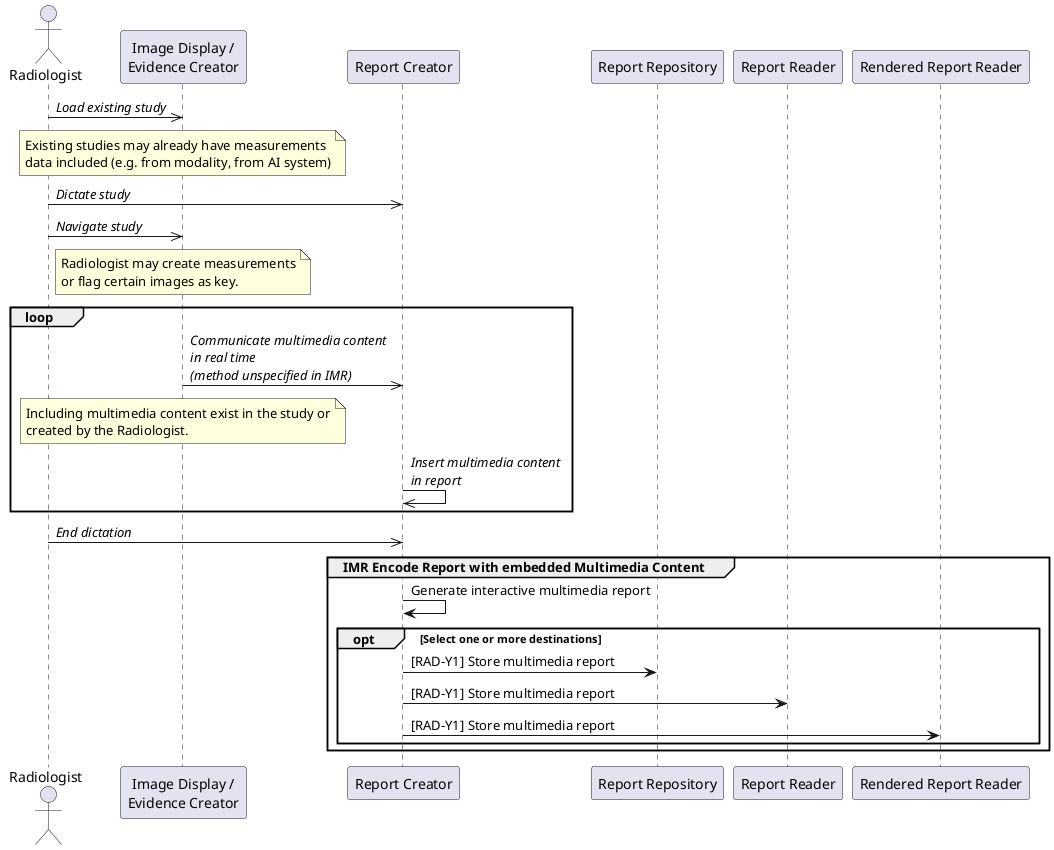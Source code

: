 @startuml

actor "Radiologist" as Rad
participant "Image Display /\nEvidence Creator" as ECreator
participant "Report Creator" as RCreator
participant "Report Repository" as Repo
participant "Report Reader" as Reader
participant "Rendered Report Reader" as RenderedReader

Rad->>ECreator: //Load existing study//
note over ECreator
Existing studies may already have measurements
data included (e.g. from modality, from AI system)
end note
Rad->>RCreator: //Dictate study//
Rad->>ECreator: //Navigate study//
note over ECreator
Radiologist may create measurements
or flag certain images as key.
end note

loop
ECreator->>RCreator: //Communicate multimedia content//\n//in real time//\n//(method unspecified in IMR)//
note over ECreator
Including multimedia content exist in the study or
created by the Radiologist.
end note
RCreator->>RCreator: //Insert multimedia content//\n//in report//
end

Rad->>RCreator: //End dictation//

group IMR Encode Report with embedded Multimedia Content
RCreator->RCreator: Generate interactive multimedia report

opt Select one or more destinations
RCreator->Repo: [RAD-Y1] Store multimedia report
RCreator->Reader: [RAD-Y1] Store multimedia report
RCreator->RenderedReader: [RAD-Y1] Store multimedia report
end opt

end group

@enduml